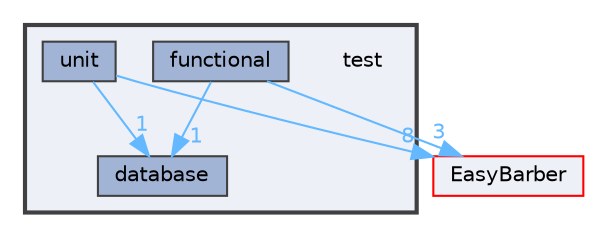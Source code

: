 digraph "C:/Users/mathe/OneDrive/Área de Trabalho/EasyBarber/test"
{
 // LATEX_PDF_SIZE
  bgcolor="transparent";
  edge [fontname=Helvetica,fontsize=10,labelfontname=Helvetica,labelfontsize=10];
  node [fontname=Helvetica,fontsize=10,shape=box,height=0.2,width=0.4];
  compound=true
  subgraph clusterdir_13e138d54eb8818da29c3992edef070a {
    graph [ bgcolor="#edf0f7", pencolor="grey25", label="", fontname=Helvetica,fontsize=10 style="filled,bold", URL="dir_13e138d54eb8818da29c3992edef070a.html",tooltip=""]
    dir_13e138d54eb8818da29c3992edef070a [shape=plaintext, label="test"];
  dir_ec0aef3b2bee211f11bd5481f679a160 [label="database", fillcolor="#a2b4d6", color="grey25", style="filled", URL="dir_ec0aef3b2bee211f11bd5481f679a160.html",tooltip=""];
  dir_f792b5dc9a503f8514b127733fd1f0d5 [label="functional", fillcolor="#a2b4d6", color="grey25", style="filled", URL="dir_f792b5dc9a503f8514b127733fd1f0d5.html",tooltip=""];
  dir_6a07fdbc4b50e86806a88566ca8f66e4 [label="unit", fillcolor="#a2b4d6", color="grey25", style="filled", URL="dir_6a07fdbc4b50e86806a88566ca8f66e4.html",tooltip=""];
  }
  dir_df932a88e0e8d76e2cc96779d9f7d917 [label="EasyBarber", fillcolor="#edf0f7", color="red", style="filled", URL="dir_df932a88e0e8d76e2cc96779d9f7d917.html",tooltip=""];
  dir_f792b5dc9a503f8514b127733fd1f0d5->dir_df932a88e0e8d76e2cc96779d9f7d917 [headlabel="3", labeldistance=1.5 headhref="dir_000008_000007.html" href="dir_000008_000007.html" color="steelblue1" fontcolor="steelblue1"];
  dir_f792b5dc9a503f8514b127733fd1f0d5->dir_ec0aef3b2bee211f11bd5481f679a160 [headlabel="1", labeldistance=1.5 headhref="dir_000008_000004.html" href="dir_000008_000004.html" color="steelblue1" fontcolor="steelblue1"];
  dir_6a07fdbc4b50e86806a88566ca8f66e4->dir_df932a88e0e8d76e2cc96779d9f7d917 [headlabel="8", labeldistance=1.5 headhref="dir_000012_000007.html" href="dir_000012_000007.html" color="steelblue1" fontcolor="steelblue1"];
  dir_6a07fdbc4b50e86806a88566ca8f66e4->dir_ec0aef3b2bee211f11bd5481f679a160 [headlabel="1", labeldistance=1.5 headhref="dir_000012_000004.html" href="dir_000012_000004.html" color="steelblue1" fontcolor="steelblue1"];
}
